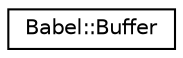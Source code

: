 digraph "Graphical Class Hierarchy"
{
 // LATEX_PDF_SIZE
  edge [fontname="Helvetica",fontsize="10",labelfontname="Helvetica",labelfontsize="10"];
  node [fontname="Helvetica",fontsize="10",shape=record];
  rankdir="LR";
  Node0 [label="Babel::Buffer",height=0.2,width=0.4,color="black", fillcolor="white", style="filled",URL="$classBabel_1_1Buffer.html",tooltip=" "];
}
